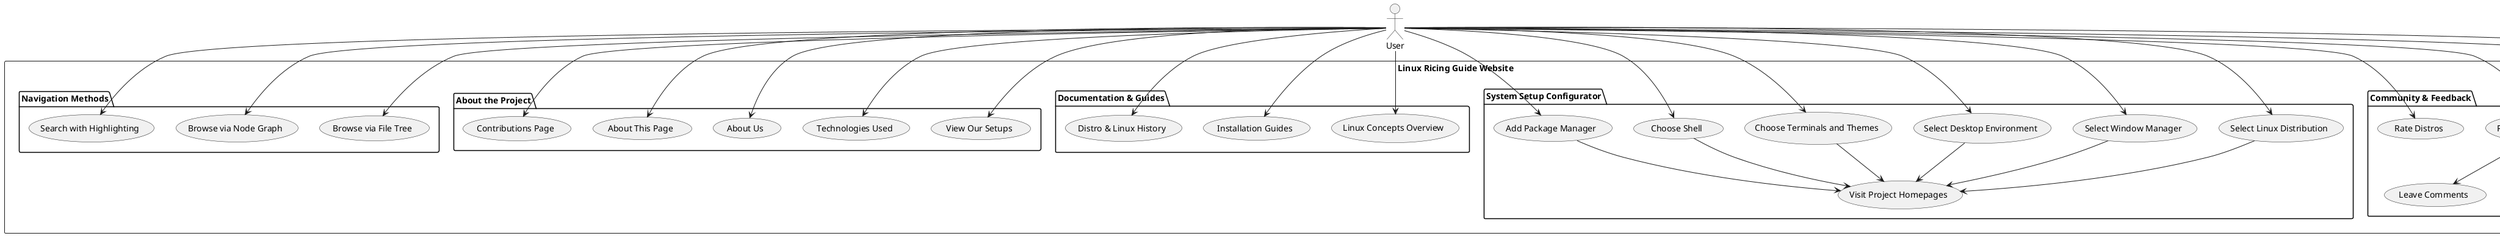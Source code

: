 @startuml
actor User

rectangle "Linux Ricing Guide Website" {

  package "User Accounts" {
    usecase "Log in with Google" as UC_LoginGoogle
    usecase "Log in with GitHub" as UC_LoginGitHub
  }

  package "Community & Feedback" {
    usecase "Participate in Discussions" as UC_Discuss
    usecase "Leave Comments" as UC_Comment
    usecase "Rate Comments" as UC_RateComments
    usecase "Rate Distros" as UC_RateDistros
  }

  package "System Setup Configurator" {
    usecase "Select Linux Distribution" as UC_SelectDistro
    usecase "Select Window Manager" as UC_SelectWM
    usecase "Select Desktop Environment" as UC_SelectDE
    usecase "Choose Terminals and Themes" as UC_SelectTerm
    usecase "Choose Shell" as UC_SelectShell
    usecase "Add Package Manager" as UC_AddPkgMgr
    usecase "Visit Project Homepages" as UC_Homepages
  }

  package "Documentation & Guides" {
    usecase "Linux Concepts Overview" as UC_LinuxOverview
    usecase "Installation Guides" as UC_InstallGuides
    usecase "Distro & Linux History" as UC_History
  }

  package "About the Project" {
    usecase "View Our Setups" as UC_OurSetups
    usecase "Technologies Used" as UC_TechUsed
    usecase "About Us" as UC_AboutUs
    usecase "About This Page" as UC_AboutPage
    usecase "Contributions Page" as UC_Contributions
  }

  
  package "Navigation Methods" {
    usecase "Browse via File Tree" as UC_TreeNav
    usecase "Browse via Node Graph" as UC_NodeNav
    usecase "Search with Highlighting" as UC_Search
  }

  UC_Discuss --> UC_Comment
  UC_Discuss --> UC_RateComments

  UC_SelectDistro --> UC_Homepages
  UC_SelectWM --> UC_Homepages
  UC_SelectDE --> UC_Homepages
  UC_SelectTerm --> UC_Homepages
  UC_SelectShell --> UC_Homepages
  UC_AddPkgMgr --> UC_Homepages

  User --> UC_LoginGoogle
  User --> UC_LoginGitHub

  User --> UC_Discuss
  User --> UC_RateDistros

  User --> UC_SelectDistro
  User --> UC_SelectWM
  User --> UC_SelectDE
  User --> UC_SelectTerm
  User --> UC_SelectShell
  User --> UC_AddPkgMgr

  User --> UC_LinuxOverview
  User --> UC_InstallGuides
  User --> UC_History

  User --> UC_OurSetups
  User --> UC_TechUsed
  User --> UC_AboutUs
  User --> UC_AboutPage
  User --> UC_Contributions

  User --> UC_TreeNav
  User --> UC_NodeNav
  User --> UC_Search
}
@enduml
